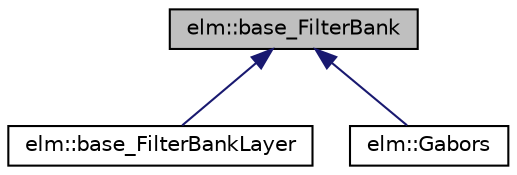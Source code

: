 digraph G
{
  edge [fontname="Helvetica",fontsize="10",labelfontname="Helvetica",labelfontsize="10"];
  node [fontname="Helvetica",fontsize="10",shape=record];
  Node1 [label="elm::base_FilterBank",height=0.2,width=0.4,color="black", fillcolor="grey75", style="filled" fontcolor="black"];
  Node1 -> Node2 [dir="back",color="midnightblue",fontsize="10",style="solid",fontname="Helvetica"];
  Node2 [label="elm::base_FilterBankLayer",height=0.2,width=0.4,color="black", fillcolor="white", style="filled",URL="$classelm_1_1base__FilterBankLayer.html",tooltip="base class for filter banks The interface should aid in iterating through response"];
  Node1 -> Node3 [dir="back",color="midnightblue",fontsize="10",style="solid",fontname="Helvetica"];
  Node3 [label="elm::Gabors",height=0.2,width=0.4,color="black", fillcolor="white", style="filled",URL="$classelm_1_1Gabors.html"];
}
